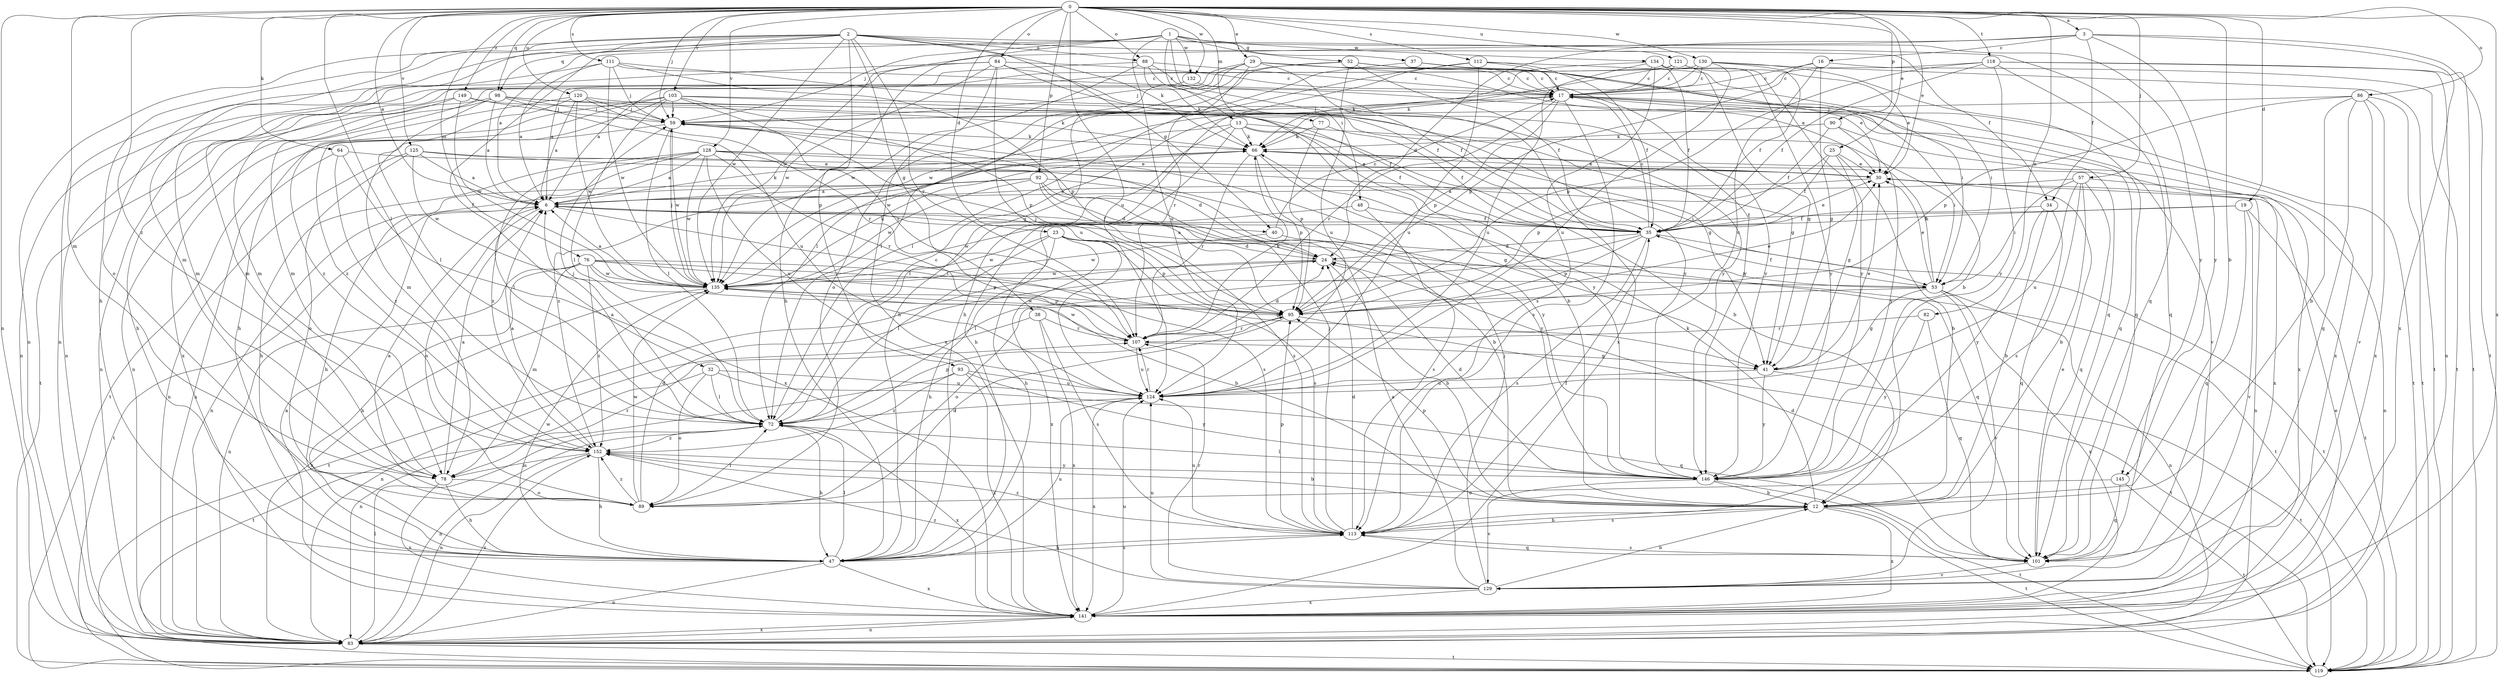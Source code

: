 strict digraph  {
0;
1;
2;
3;
6;
12;
13;
16;
17;
19;
23;
24;
25;
29;
30;
32;
34;
35;
37;
38;
40;
41;
47;
48;
52;
53;
57;
59;
64;
66;
72;
76;
77;
78;
82;
83;
84;
86;
88;
89;
90;
92;
93;
95;
98;
101;
103;
107;
111;
112;
113;
118;
119;
120;
121;
124;
125;
128;
129;
130;
132;
134;
135;
141;
145;
146;
149;
152;
0 -> 3  [label=a];
0 -> 6  [label=a];
0 -> 12  [label=b];
0 -> 19  [label=d];
0 -> 23  [label=d];
0 -> 25  [label=e];
0 -> 29  [label=e];
0 -> 30  [label=e];
0 -> 57  [label=j];
0 -> 59  [label=j];
0 -> 64  [label=k];
0 -> 72  [label=l];
0 -> 76  [label=m];
0 -> 77  [label=m];
0 -> 78  [label=m];
0 -> 82  [label=n];
0 -> 83  [label=n];
0 -> 84  [label=o];
0 -> 86  [label=o];
0 -> 88  [label=o];
0 -> 90  [label=p];
0 -> 92  [label=p];
0 -> 98  [label=q];
0 -> 103  [label=r];
0 -> 111  [label=s];
0 -> 112  [label=s];
0 -> 118  [label=t];
0 -> 120  [label=u];
0 -> 121  [label=u];
0 -> 124  [label=u];
0 -> 125  [label=v];
0 -> 128  [label=v];
0 -> 130  [label=w];
0 -> 132  [label=w];
0 -> 141  [label=x];
0 -> 149  [label=z];
0 -> 152  [label=z];
1 -> 13  [label=c];
1 -> 32  [label=f];
1 -> 37  [label=g];
1 -> 47  [label=h];
1 -> 48  [label=i];
1 -> 52  [label=i];
1 -> 59  [label=j];
1 -> 83  [label=n];
1 -> 124  [label=u];
1 -> 132  [label=w];
1 -> 134  [label=w];
1 -> 145  [label=y];
2 -> 6  [label=a];
2 -> 34  [label=f];
2 -> 38  [label=g];
2 -> 40  [label=g];
2 -> 47  [label=h];
2 -> 66  [label=k];
2 -> 78  [label=m];
2 -> 83  [label=n];
2 -> 88  [label=o];
2 -> 89  [label=o];
2 -> 93  [label=p];
2 -> 98  [label=q];
2 -> 101  [label=q];
2 -> 107  [label=r];
2 -> 135  [label=w];
3 -> 16  [label=c];
3 -> 24  [label=d];
3 -> 34  [label=f];
3 -> 119  [label=t];
3 -> 135  [label=w];
3 -> 141  [label=x];
3 -> 145  [label=y];
6 -> 35  [label=f];
6 -> 40  [label=g];
6 -> 66  [label=k];
6 -> 89  [label=o];
6 -> 113  [label=s];
6 -> 119  [label=t];
12 -> 66  [label=k];
12 -> 95  [label=p];
12 -> 113  [label=s];
12 -> 119  [label=t];
12 -> 141  [label=x];
13 -> 12  [label=b];
13 -> 35  [label=f];
13 -> 47  [label=h];
13 -> 53  [label=i];
13 -> 66  [label=k];
13 -> 72  [label=l];
13 -> 135  [label=w];
16 -> 17  [label=c];
16 -> 41  [label=g];
16 -> 95  [label=p];
16 -> 119  [label=t];
16 -> 124  [label=u];
17 -> 59  [label=j];
17 -> 95  [label=p];
17 -> 101  [label=q];
17 -> 107  [label=r];
17 -> 113  [label=s];
17 -> 119  [label=t];
17 -> 129  [label=v];
17 -> 141  [label=x];
19 -> 35  [label=f];
19 -> 101  [label=q];
19 -> 119  [label=t];
19 -> 129  [label=v];
19 -> 135  [label=w];
23 -> 24  [label=d];
23 -> 47  [label=h];
23 -> 72  [label=l];
23 -> 95  [label=p];
23 -> 113  [label=s];
23 -> 119  [label=t];
23 -> 135  [label=w];
23 -> 141  [label=x];
24 -> 6  [label=a];
24 -> 12  [label=b];
24 -> 53  [label=i];
24 -> 119  [label=t];
24 -> 135  [label=w];
25 -> 12  [label=b];
25 -> 30  [label=e];
25 -> 35  [label=f];
25 -> 41  [label=g];
25 -> 95  [label=p];
29 -> 6  [label=a];
29 -> 17  [label=c];
29 -> 30  [label=e];
29 -> 35  [label=f];
29 -> 53  [label=i];
29 -> 59  [label=j];
29 -> 89  [label=o];
29 -> 107  [label=r];
30 -> 6  [label=a];
30 -> 83  [label=n];
32 -> 72  [label=l];
32 -> 83  [label=n];
32 -> 89  [label=o];
32 -> 101  [label=q];
32 -> 124  [label=u];
34 -> 12  [label=b];
34 -> 35  [label=f];
34 -> 101  [label=q];
34 -> 146  [label=y];
35 -> 17  [label=c];
35 -> 24  [label=d];
35 -> 30  [label=e];
35 -> 72  [label=l];
35 -> 95  [label=p];
35 -> 113  [label=s];
35 -> 119  [label=t];
37 -> 17  [label=c];
37 -> 30  [label=e];
37 -> 72  [label=l];
38 -> 83  [label=n];
38 -> 107  [label=r];
38 -> 113  [label=s];
38 -> 141  [label=x];
40 -> 17  [label=c];
40 -> 101  [label=q];
40 -> 135  [label=w];
41 -> 30  [label=e];
41 -> 119  [label=t];
41 -> 124  [label=u];
41 -> 146  [label=y];
47 -> 72  [label=l];
47 -> 83  [label=n];
47 -> 113  [label=s];
47 -> 124  [label=u];
47 -> 135  [label=w];
47 -> 141  [label=x];
48 -> 35  [label=f];
48 -> 47  [label=h];
48 -> 113  [label=s];
52 -> 12  [label=b];
52 -> 17  [label=c];
52 -> 35  [label=f];
52 -> 47  [label=h];
52 -> 72  [label=l];
52 -> 124  [label=u];
52 -> 146  [label=y];
53 -> 30  [label=e];
53 -> 35  [label=f];
53 -> 41  [label=g];
53 -> 66  [label=k];
53 -> 83  [label=n];
53 -> 89  [label=o];
53 -> 129  [label=v];
53 -> 141  [label=x];
57 -> 6  [label=a];
57 -> 12  [label=b];
57 -> 53  [label=i];
57 -> 83  [label=n];
57 -> 101  [label=q];
57 -> 113  [label=s];
57 -> 124  [label=u];
59 -> 66  [label=k];
59 -> 72  [label=l];
59 -> 119  [label=t];
59 -> 135  [label=w];
64 -> 30  [label=e];
64 -> 83  [label=n];
64 -> 141  [label=x];
64 -> 152  [label=z];
66 -> 30  [label=e];
66 -> 41  [label=g];
66 -> 95  [label=p];
66 -> 107  [label=r];
66 -> 141  [label=x];
66 -> 152  [label=z];
72 -> 6  [label=a];
72 -> 17  [label=c];
72 -> 47  [label=h];
72 -> 59  [label=j];
72 -> 83  [label=n];
72 -> 95  [label=p];
72 -> 141  [label=x];
72 -> 152  [label=z];
76 -> 12  [label=b];
76 -> 41  [label=g];
76 -> 47  [label=h];
76 -> 53  [label=i];
76 -> 78  [label=m];
76 -> 83  [label=n];
76 -> 95  [label=p];
76 -> 135  [label=w];
76 -> 152  [label=z];
77 -> 35  [label=f];
77 -> 66  [label=k];
77 -> 95  [label=p];
78 -> 6  [label=a];
78 -> 47  [label=h];
78 -> 89  [label=o];
78 -> 107  [label=r];
78 -> 141  [label=x];
82 -> 101  [label=q];
82 -> 107  [label=r];
82 -> 146  [label=y];
83 -> 30  [label=e];
83 -> 72  [label=l];
83 -> 119  [label=t];
83 -> 141  [label=x];
83 -> 152  [label=z];
84 -> 17  [label=c];
84 -> 35  [label=f];
84 -> 78  [label=m];
84 -> 83  [label=n];
84 -> 124  [label=u];
84 -> 135  [label=w];
84 -> 141  [label=x];
84 -> 146  [label=y];
86 -> 12  [label=b];
86 -> 59  [label=j];
86 -> 95  [label=p];
86 -> 101  [label=q];
86 -> 119  [label=t];
86 -> 129  [label=v];
86 -> 141  [label=x];
88 -> 17  [label=c];
88 -> 66  [label=k];
88 -> 78  [label=m];
88 -> 135  [label=w];
88 -> 141  [label=x];
88 -> 146  [label=y];
89 -> 6  [label=a];
89 -> 24  [label=d];
89 -> 72  [label=l];
89 -> 135  [label=w];
89 -> 152  [label=z];
90 -> 35  [label=f];
90 -> 66  [label=k];
90 -> 141  [label=x];
90 -> 146  [label=y];
92 -> 6  [label=a];
92 -> 12  [label=b];
92 -> 24  [label=d];
92 -> 47  [label=h];
92 -> 83  [label=n];
92 -> 113  [label=s];
92 -> 135  [label=w];
92 -> 146  [label=y];
93 -> 119  [label=t];
93 -> 124  [label=u];
93 -> 141  [label=x];
93 -> 146  [label=y];
93 -> 152  [label=z];
95 -> 30  [label=e];
95 -> 59  [label=j];
95 -> 89  [label=o];
95 -> 107  [label=r];
95 -> 119  [label=t];
95 -> 135  [label=w];
98 -> 6  [label=a];
98 -> 41  [label=g];
98 -> 59  [label=j];
98 -> 72  [label=l];
98 -> 83  [label=n];
98 -> 119  [label=t];
98 -> 124  [label=u];
98 -> 146  [label=y];
101 -> 24  [label=d];
101 -> 30  [label=e];
101 -> 113  [label=s];
101 -> 129  [label=v];
103 -> 12  [label=b];
103 -> 41  [label=g];
103 -> 47  [label=h];
103 -> 59  [label=j];
103 -> 72  [label=l];
103 -> 78  [label=m];
103 -> 95  [label=p];
103 -> 107  [label=r];
103 -> 152  [label=z];
107 -> 24  [label=d];
107 -> 41  [label=g];
107 -> 66  [label=k];
107 -> 124  [label=u];
107 -> 135  [label=w];
111 -> 6  [label=a];
111 -> 17  [label=c];
111 -> 59  [label=j];
111 -> 83  [label=n];
111 -> 95  [label=p];
111 -> 135  [label=w];
111 -> 146  [label=y];
112 -> 17  [label=c];
112 -> 35  [label=f];
112 -> 47  [label=h];
112 -> 53  [label=i];
112 -> 72  [label=l];
112 -> 124  [label=u];
113 -> 12  [label=b];
113 -> 24  [label=d];
113 -> 35  [label=f];
113 -> 47  [label=h];
113 -> 59  [label=j];
113 -> 95  [label=p];
113 -> 101  [label=q];
113 -> 124  [label=u];
113 -> 152  [label=z];
118 -> 17  [label=c];
118 -> 35  [label=f];
118 -> 83  [label=n];
118 -> 95  [label=p];
118 -> 101  [label=q];
118 -> 119  [label=t];
118 -> 146  [label=y];
120 -> 6  [label=a];
120 -> 35  [label=f];
120 -> 59  [label=j];
120 -> 107  [label=r];
120 -> 135  [label=w];
120 -> 141  [label=x];
120 -> 152  [label=z];
121 -> 17  [label=c];
121 -> 30  [label=e];
121 -> 66  [label=k];
121 -> 78  [label=m];
121 -> 146  [label=y];
124 -> 72  [label=l];
124 -> 107  [label=r];
124 -> 141  [label=x];
125 -> 6  [label=a];
125 -> 30  [label=e];
125 -> 83  [label=n];
125 -> 89  [label=o];
125 -> 135  [label=w];
125 -> 146  [label=y];
128 -> 6  [label=a];
128 -> 24  [label=d];
128 -> 30  [label=e];
128 -> 47  [label=h];
128 -> 53  [label=i];
128 -> 72  [label=l];
128 -> 107  [label=r];
128 -> 124  [label=u];
128 -> 135  [label=w];
128 -> 152  [label=z];
129 -> 6  [label=a];
129 -> 12  [label=b];
129 -> 59  [label=j];
129 -> 107  [label=r];
129 -> 124  [label=u];
129 -> 141  [label=x];
129 -> 152  [label=z];
130 -> 17  [label=c];
130 -> 35  [label=f];
130 -> 78  [label=m];
130 -> 101  [label=q];
130 -> 119  [label=t];
130 -> 124  [label=u];
130 -> 135  [label=w];
132 -> 6  [label=a];
132 -> 101  [label=q];
134 -> 17  [label=c];
134 -> 35  [label=f];
134 -> 41  [label=g];
134 -> 66  [label=k];
134 -> 113  [label=s];
134 -> 124  [label=u];
134 -> 146  [label=y];
135 -> 6  [label=a];
135 -> 59  [label=j];
135 -> 66  [label=k];
135 -> 83  [label=n];
135 -> 95  [label=p];
141 -> 6  [label=a];
141 -> 83  [label=n];
141 -> 124  [label=u];
145 -> 89  [label=o];
145 -> 101  [label=q];
145 -> 119  [label=t];
146 -> 12  [label=b];
146 -> 24  [label=d];
146 -> 72  [label=l];
146 -> 119  [label=t];
146 -> 129  [label=v];
149 -> 47  [label=h];
149 -> 59  [label=j];
149 -> 66  [label=k];
149 -> 83  [label=n];
149 -> 135  [label=w];
152 -> 6  [label=a];
152 -> 12  [label=b];
152 -> 47  [label=h];
152 -> 78  [label=m];
152 -> 83  [label=n];
152 -> 146  [label=y];
}
